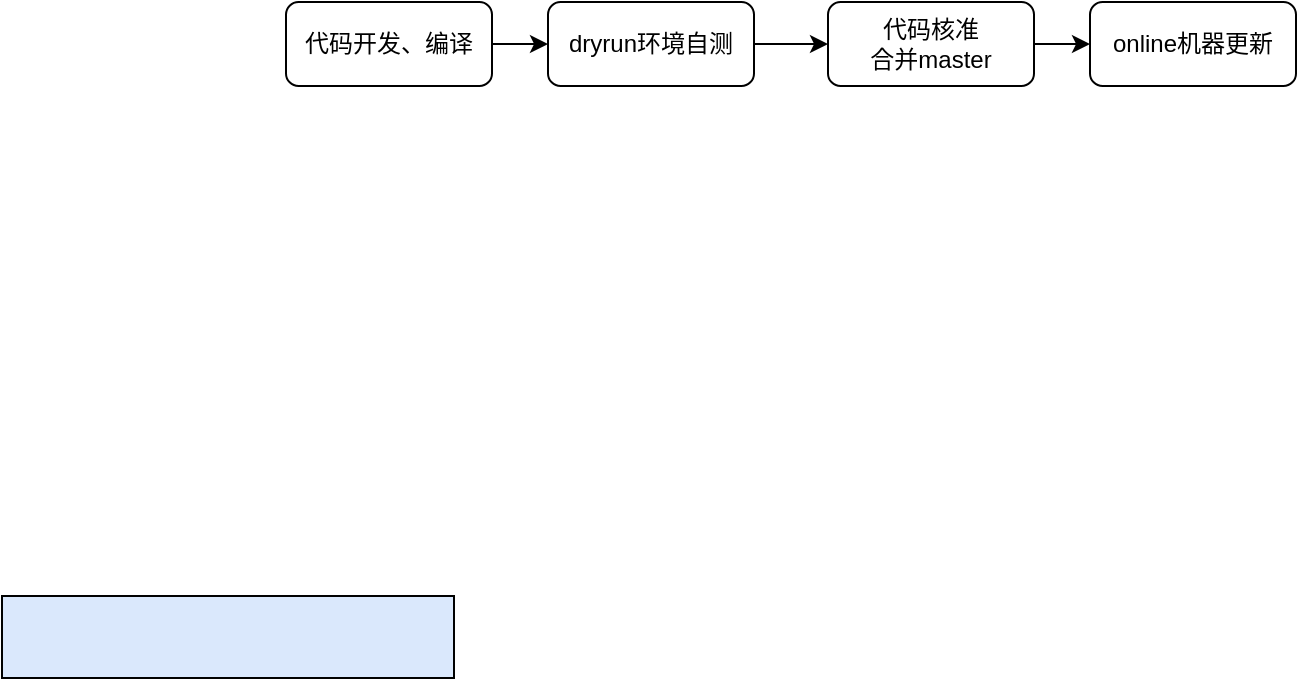 <mxfile version="28.0.7">
  <diagram name="第 1 页" id="IhGGFC9d74SqhVQquBFO">
    <mxGraphModel dx="1634" dy="705" grid="0" gridSize="10" guides="1" tooltips="1" connect="1" arrows="1" fold="1" page="0" pageScale="1" pageWidth="827" pageHeight="1169" math="0" shadow="0">
      <root>
        <mxCell id="0" />
        <mxCell id="1" parent="0" />
        <mxCell id="1CYOIrcBd2qYW3dKMQuX-3" value="" style="edgeStyle=orthogonalEdgeStyle;rounded=0;orthogonalLoop=1;jettySize=auto;html=1;" parent="1" source="1CYOIrcBd2qYW3dKMQuX-1" target="1CYOIrcBd2qYW3dKMQuX-2" edge="1">
          <mxGeometry relative="1" as="geometry" />
        </mxCell>
        <mxCell id="1CYOIrcBd2qYW3dKMQuX-1" value="代码开发、编译" style="rounded=1;whiteSpace=wrap;html=1;" parent="1" vertex="1">
          <mxGeometry x="7" y="349" width="103" height="42" as="geometry" />
        </mxCell>
        <mxCell id="1CYOIrcBd2qYW3dKMQuX-5" value="" style="edgeStyle=orthogonalEdgeStyle;rounded=0;orthogonalLoop=1;jettySize=auto;html=1;" parent="1" source="1CYOIrcBd2qYW3dKMQuX-2" target="1CYOIrcBd2qYW3dKMQuX-4" edge="1">
          <mxGeometry relative="1" as="geometry" />
        </mxCell>
        <mxCell id="1CYOIrcBd2qYW3dKMQuX-2" value="dryrun环境自测" style="rounded=1;whiteSpace=wrap;html=1;" parent="1" vertex="1">
          <mxGeometry x="138" y="349" width="103" height="42" as="geometry" />
        </mxCell>
        <mxCell id="1CYOIrcBd2qYW3dKMQuX-7" value="" style="edgeStyle=orthogonalEdgeStyle;rounded=0;orthogonalLoop=1;jettySize=auto;html=1;" parent="1" source="1CYOIrcBd2qYW3dKMQuX-4" target="1CYOIrcBd2qYW3dKMQuX-6" edge="1">
          <mxGeometry relative="1" as="geometry" />
        </mxCell>
        <mxCell id="1CYOIrcBd2qYW3dKMQuX-4" value="代码核准&lt;div&gt;合并master&lt;/div&gt;" style="rounded=1;whiteSpace=wrap;html=1;" parent="1" vertex="1">
          <mxGeometry x="278" y="349" width="103" height="42" as="geometry" />
        </mxCell>
        <mxCell id="1CYOIrcBd2qYW3dKMQuX-6" value="online机器更新" style="rounded=1;whiteSpace=wrap;html=1;" parent="1" vertex="1">
          <mxGeometry x="409" y="349" width="103" height="42" as="geometry" />
        </mxCell>
        <mxCell id="G9B4UjHAhcA0ox_SQ-8S-1" value="" style="rounded=0;whiteSpace=wrap;html=1;fillColor=#dae8fc;strokeColor=#000000;" vertex="1" parent="1">
          <mxGeometry x="-135" y="646" width="226" height="41" as="geometry" />
        </mxCell>
      </root>
    </mxGraphModel>
  </diagram>
</mxfile>
